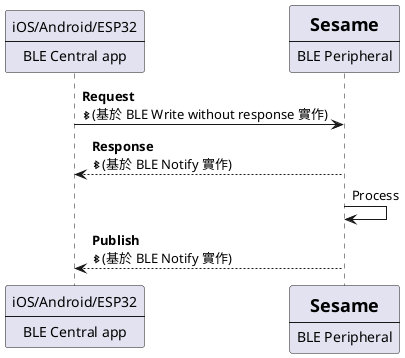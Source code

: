 @startuml
participant BLEcentral [
    iOS/Android/ESP32
    ----
    BLE Central app
]
participant Server [
    =Sesame
    ----
    BLE Peripheral
]

BLEcentral -> Server: **Request**\n<&bluetooth>(基於 BLE Write without response 實作)
Server --> BLEcentral: **Response**\n<&bluetooth>(基於 BLE Notify 實作)
Server -> Server: Process
Server --> BLEcentral: **Publish**\n<&bluetooth>(基於 BLE Notify 實作)

@enduml